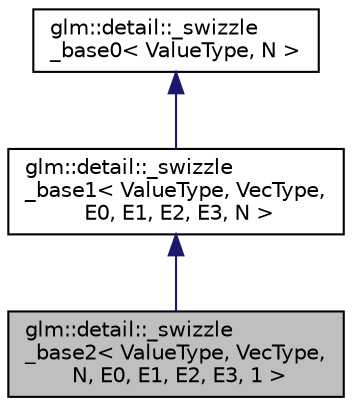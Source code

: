 digraph "glm::detail::_swizzle_base2&lt; ValueType, VecType, N, E0, E1, E2, E3, 1 &gt;"
{
  edge [fontname="Helvetica",fontsize="10",labelfontname="Helvetica",labelfontsize="10"];
  node [fontname="Helvetica",fontsize="10",shape=record];
  Node1 [label="glm::detail::_swizzle\l_base2\< ValueType, VecType,\l N, E0, E1, E2, E3, 1 \>",height=0.2,width=0.4,color="black", fillcolor="grey75", style="filled", fontcolor="black"];
  Node2 -> Node1 [dir="back",color="midnightblue",fontsize="10",style="solid"];
  Node2 [label="glm::detail::_swizzle\l_base1\< ValueType, VecType,\l E0, E1, E2, E3, N \>",height=0.2,width=0.4,color="black", fillcolor="white", style="filled",URL="$structglm_1_1detail_1_1__swizzle__base1.html"];
  Node3 -> Node2 [dir="back",color="midnightblue",fontsize="10",style="solid"];
  Node3 [label="glm::detail::_swizzle\l_base0\< ValueType, N \>",height=0.2,width=0.4,color="black", fillcolor="white", style="filled",URL="$structglm_1_1detail_1_1__swizzle__base0.html"];
}
